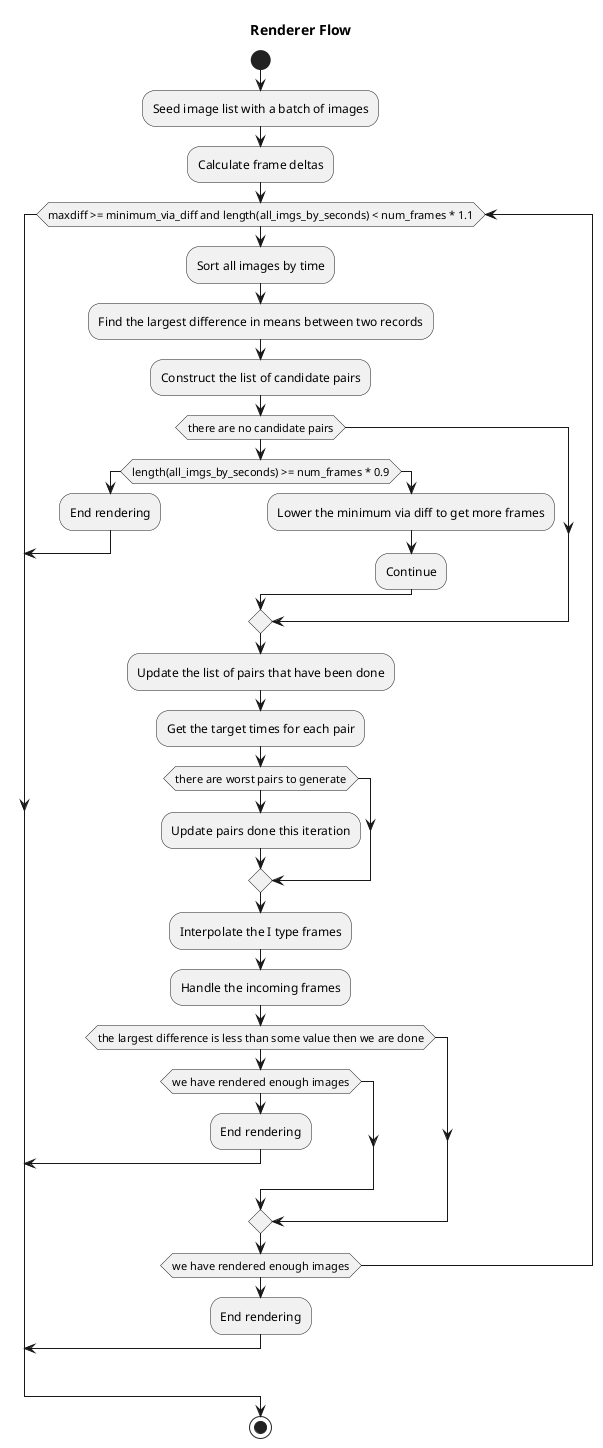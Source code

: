 @startuml

title Renderer Flow

start

:Seed image list with a batch of images;
:Calculate frame deltas;

while (maxdiff >= minimum_via_diff and length(all_imgs_by_seconds) < num_frames * 1.1)

    :Sort all images by time;
    :Find the largest difference in means between two records;
    :Construct the list of candidate pairs;

    if (there are no candidate pairs) then
        if (length(all_imgs_by_seconds) >= num_frames * 0.9) then
            :End rendering;
            break;
        else
            :Lower the minimum via diff to get more frames;
            :Continue;
        endif
    endif

    :Update the list of pairs that have been done;
    :Get the target times for each pair;

    if (there are worst pairs to generate) then
        :Update pairs done this iteration;
    endif

    :Interpolate the I type frames;
    :Handle the incoming frames;

    if (the largest difference is less than some value then we are done)
        if (we have rendered enough images) then
            :End rendering;
            break;
        endif
    endif

    if (we have rendered enough images) then
        :End rendering;
        break;
    endif

endwhile

stop

@enduml
